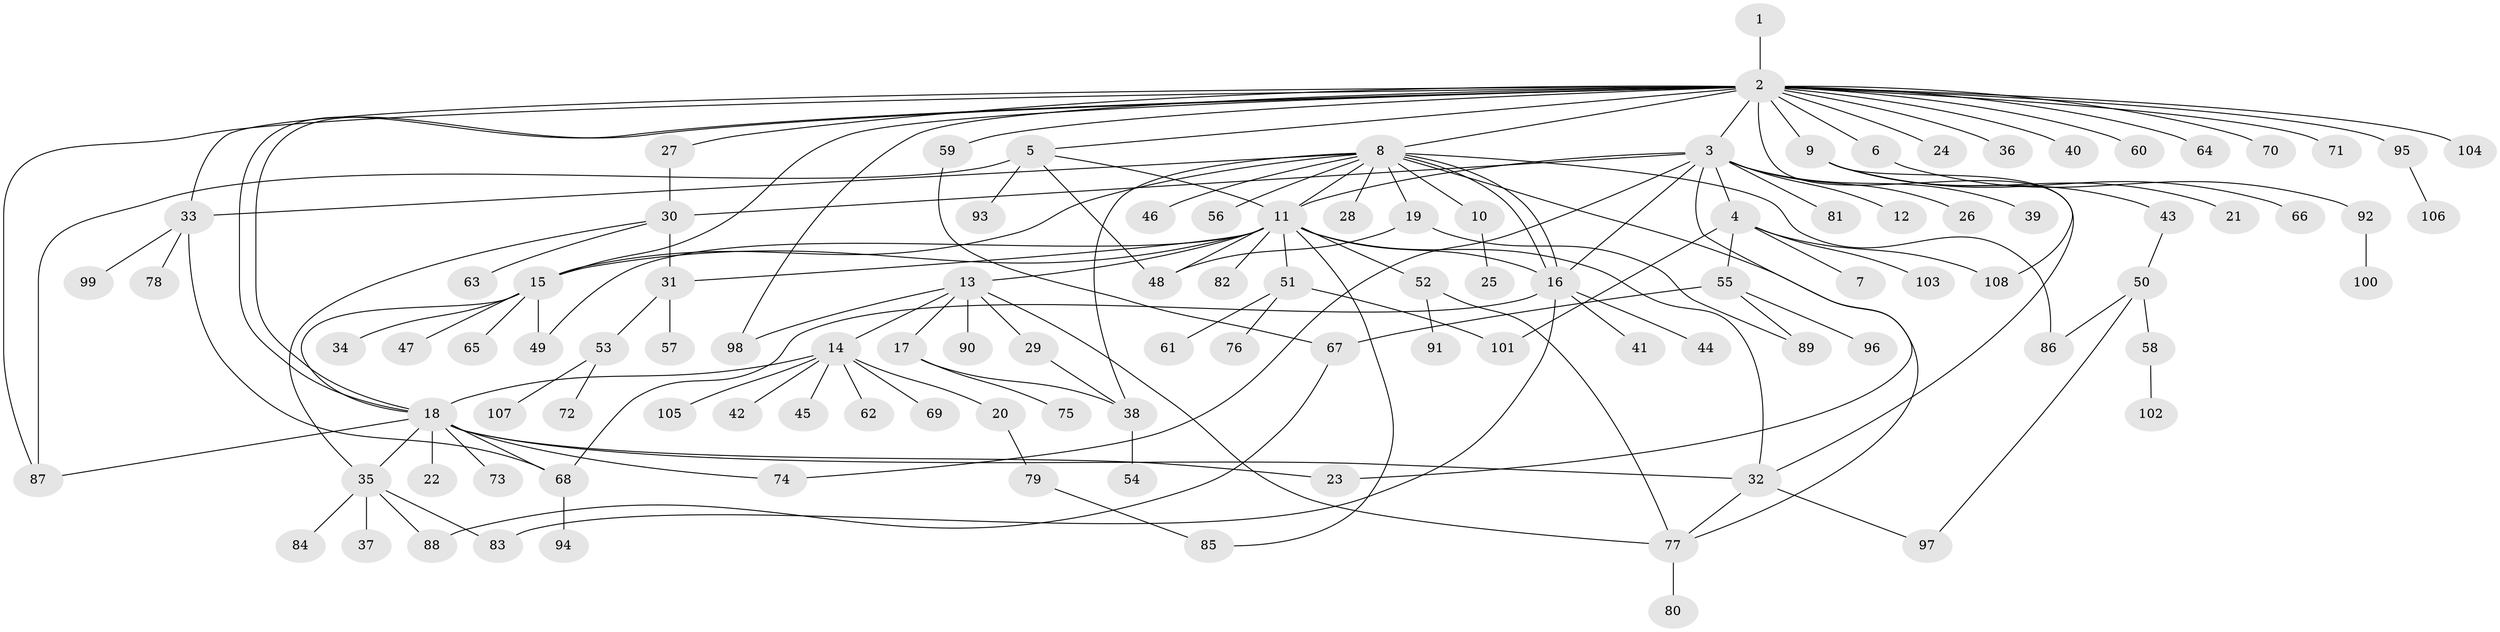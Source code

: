 // Generated by graph-tools (version 1.1) at 2025/49/03/09/25 03:49:49]
// undirected, 108 vertices, 147 edges
graph export_dot {
graph [start="1"]
  node [color=gray90,style=filled];
  1;
  2;
  3;
  4;
  5;
  6;
  7;
  8;
  9;
  10;
  11;
  12;
  13;
  14;
  15;
  16;
  17;
  18;
  19;
  20;
  21;
  22;
  23;
  24;
  25;
  26;
  27;
  28;
  29;
  30;
  31;
  32;
  33;
  34;
  35;
  36;
  37;
  38;
  39;
  40;
  41;
  42;
  43;
  44;
  45;
  46;
  47;
  48;
  49;
  50;
  51;
  52;
  53;
  54;
  55;
  56;
  57;
  58;
  59;
  60;
  61;
  62;
  63;
  64;
  65;
  66;
  67;
  68;
  69;
  70;
  71;
  72;
  73;
  74;
  75;
  76;
  77;
  78;
  79;
  80;
  81;
  82;
  83;
  84;
  85;
  86;
  87;
  88;
  89;
  90;
  91;
  92;
  93;
  94;
  95;
  96;
  97;
  98;
  99;
  100;
  101;
  102;
  103;
  104;
  105;
  106;
  107;
  108;
  1 -- 2;
  2 -- 3;
  2 -- 5;
  2 -- 6;
  2 -- 8;
  2 -- 9;
  2 -- 15;
  2 -- 18;
  2 -- 18;
  2 -- 24;
  2 -- 27;
  2 -- 32;
  2 -- 33;
  2 -- 36;
  2 -- 40;
  2 -- 59;
  2 -- 60;
  2 -- 64;
  2 -- 70;
  2 -- 71;
  2 -- 87;
  2 -- 95;
  2 -- 98;
  2 -- 104;
  3 -- 4;
  3 -- 11;
  3 -- 12;
  3 -- 16;
  3 -- 23;
  3 -- 26;
  3 -- 30;
  3 -- 39;
  3 -- 74;
  3 -- 81;
  4 -- 7;
  4 -- 55;
  4 -- 101;
  4 -- 103;
  4 -- 108;
  5 -- 11;
  5 -- 48;
  5 -- 87;
  5 -- 93;
  6 -- 92;
  8 -- 10;
  8 -- 11;
  8 -- 15;
  8 -- 16;
  8 -- 16;
  8 -- 19;
  8 -- 28;
  8 -- 33;
  8 -- 38;
  8 -- 46;
  8 -- 56;
  8 -- 77;
  8 -- 86;
  9 -- 21;
  9 -- 43;
  9 -- 66;
  9 -- 108;
  10 -- 25;
  11 -- 13;
  11 -- 15;
  11 -- 16;
  11 -- 31;
  11 -- 32;
  11 -- 48;
  11 -- 49;
  11 -- 51;
  11 -- 52;
  11 -- 82;
  11 -- 85;
  13 -- 14;
  13 -- 17;
  13 -- 29;
  13 -- 77;
  13 -- 90;
  13 -- 98;
  14 -- 18;
  14 -- 20;
  14 -- 42;
  14 -- 45;
  14 -- 62;
  14 -- 69;
  14 -- 105;
  15 -- 18;
  15 -- 34;
  15 -- 47;
  15 -- 49;
  15 -- 65;
  16 -- 41;
  16 -- 44;
  16 -- 68;
  16 -- 83;
  17 -- 38;
  17 -- 75;
  18 -- 22;
  18 -- 23;
  18 -- 32;
  18 -- 35;
  18 -- 68;
  18 -- 73;
  18 -- 74;
  18 -- 87;
  19 -- 48;
  19 -- 89;
  20 -- 79;
  27 -- 30;
  29 -- 38;
  30 -- 31;
  30 -- 35;
  30 -- 63;
  31 -- 53;
  31 -- 57;
  32 -- 77;
  32 -- 97;
  33 -- 68;
  33 -- 78;
  33 -- 99;
  35 -- 37;
  35 -- 83;
  35 -- 84;
  35 -- 88;
  38 -- 54;
  43 -- 50;
  50 -- 58;
  50 -- 86;
  50 -- 97;
  51 -- 61;
  51 -- 76;
  51 -- 101;
  52 -- 77;
  52 -- 91;
  53 -- 72;
  53 -- 107;
  55 -- 67;
  55 -- 89;
  55 -- 96;
  58 -- 102;
  59 -- 67;
  67 -- 88;
  68 -- 94;
  77 -- 80;
  79 -- 85;
  92 -- 100;
  95 -- 106;
}
